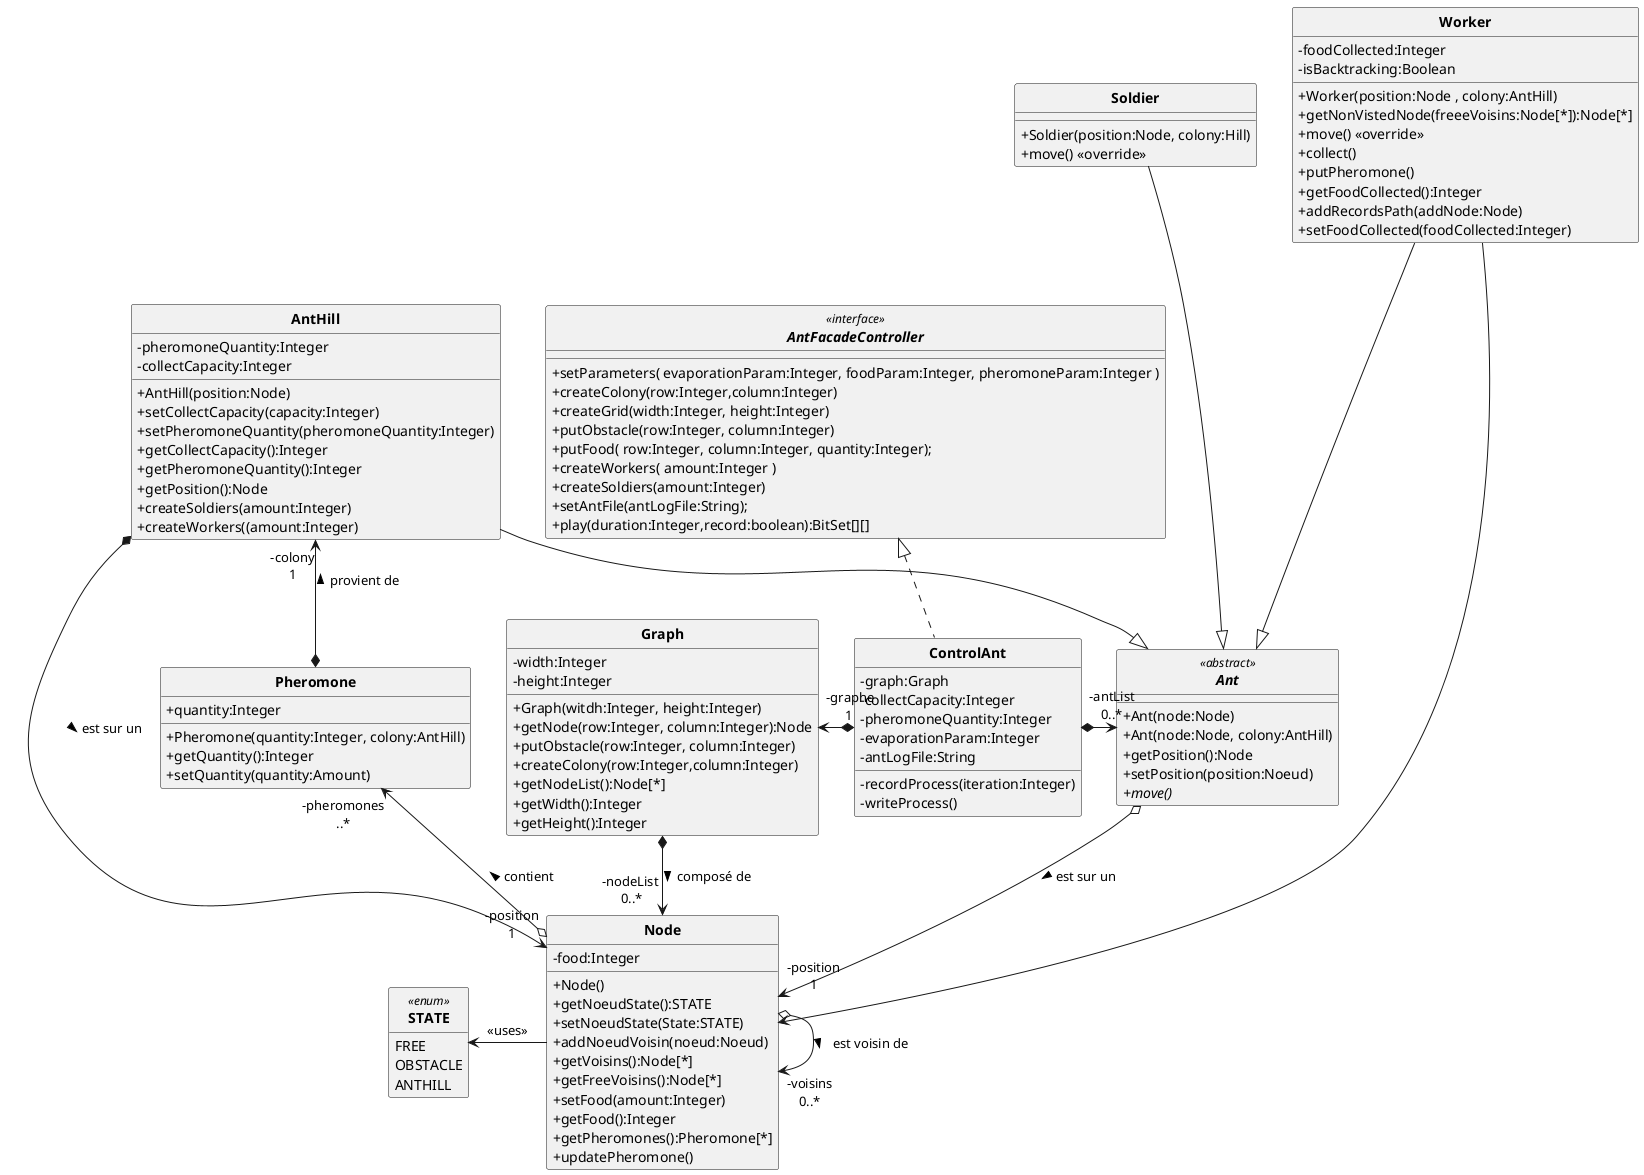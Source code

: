 @startuml
'https://plantuml.com/sequence-diagram
allow_mixing
skinparam style strictuml
skinparam classAttributeIconSize 0
skinparam circledCharacterRadius 0
skinparam circledCharacterFontSize 0
skinparam classFontStyle Bold
'autonumber
hide enum methods

'Controleur
interface AntFacadeController <<interface>> {
    +setParameters( evaporationParam:Integer, foodParam:Integer, pheromoneParam:Integer )
    +createColony(row:Integer,column:Integer)
    +createGrid(width:Integer, height:Integer)
    +putObstacle(row:Integer, column:Integer)
    +putFood( row:Integer, column:Integer, quantity:Integer);
    +createWorkers( amount:Integer )
    +createSoldiers(amount:Integer)
    +setAntFile(antLogFile:String);
    +play(duration:Integer,record:boolean):BitSet[][]
}

class Node{
    -food:Integer
    +Node()
    +getNoeudState():STATE
    +setNoeudState(State:STATE)
    +addNoeudVoisin(noeud:Noeud)
    +getVoisins():Node[*]
    +getFreeVoisins():Node[*]
    +setFood(amount:Integer)
    +getFood():Integer
    +getPheromones():Pheromone[*]
    +updatePheromone()
    '+compareTo(node:Node)<<override>>
}



enum STATE <<enum>> {
    FREE
    OBSTACLE
    ANTHILL
}

'class Food{
'    -amount:Integer
'    +Food()
'}
class Pheromone{
    +Pheromone(quantity:Integer, colony:AntHill)
    +quantity:Integer
    +getQuantity():Integer
    +setQuantity(quantity:Amount)
}


abstract Ant <<abstract>> {
    +Ant(node:Node)
    +Ant(node:Node, colony:AntHill)
    +getPosition():Node
    +setPosition(position:Noeud)
    {abstract} +move()
}
class AntHill{
    -pheromoneQuantity:Integer
    -collectCapacity:Integer
    +AntHill(position:Node)
    +setCollectCapacity(capacity:Integer)
    +setPheromoneQuantity(pheromoneQuantity:Integer)
    +getCollectCapacity():Integer
    +getPheromoneQuantity():Integer
    +getPosition():Node
    +createSoldiers(amount:Integer)
    +createWorkers((amount:Integer)
}
class Soldier{
    +Soldier(position:Node, colony:Hill)
    +move() <<override>>
}

class Worker {
    -foodCollected:Integer
    -isBacktracking:Boolean
    +Worker(position:Node , colony:AntHill)
    +getNonVistedNode(freeeVoisins:Node[*]):Node[*]
    +move() <<override>>
    +collect()
    +putPheromone()
    +getFoodCollected():Integer
    +addRecordsPath(addNode:Node)
    +setFoodCollected(foodCollected:Integer)
}


class ControlAnt implements AntFacadeController{
    -graph:Graph
    -collectCapacity:Integer
    -pheromoneQuantity:Integer
    -evaporationParam:Integer
    -antLogFile:String
    -recordProcess(iteration:Integer)
    -writeProcess()

}


class Graph{
 -width:Integer
 -height:Integer
 +Graph(witdh:Integer, height:Integer)
 +getNode(row:Integer, column:Integer):Node
 +putObstacle(row:Integer, column:Integer)
 +createColony(row:Integer,column:Integer)
 +getNodeList():Node[*]
 +getWidth():Integer
 +getHeight():Integer
}


Soldier ---|> Ant
Worker ---|> Ant
AntHill --|> Ant

Worker --> Node

ControlAnt "-graphe\n1 " *-l-> Graph
ControlAnt  *-r-> "-antList\n0..*" Ant


Graph *-r-> "-nodeList \n0..*" Node : composé de >

'historique = liste de noeud déjà passé par la fourmi
'"-position 1\n-historique 0..*"
Ant o--> "-position\n1" Node  : est sur un >
AntHill *---> "-position\n1" Node  : est sur un >
Node o-> "-voisins\n0..*"  Node  : est voisin de >

Node -l-> STATE : <<uses>>

'Ant *-> "-colony\n1" AntHill : provient de >
Pheromone *-u-> "-colony\n1" AntHill : provient de >
Node o-u-> "-pheromones\n..*" Pheromone : contient >


@enduml